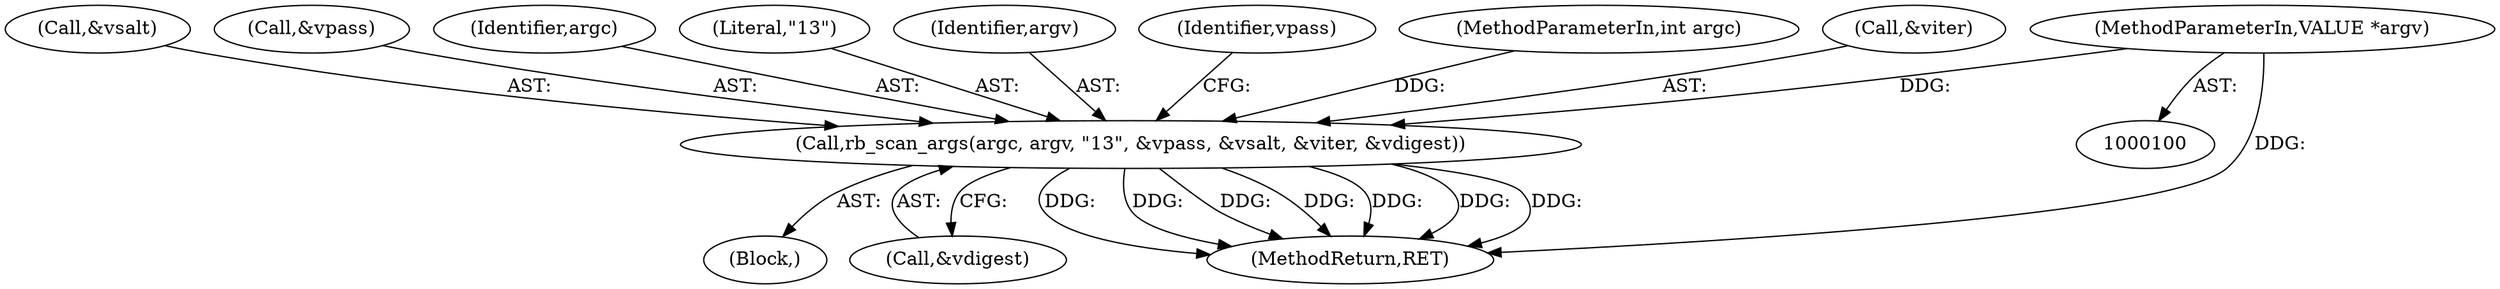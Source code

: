 digraph "0_openssl_8108e0a6db133f3375608303fdd2083eb5115062_2@pointer" {
"1000102" [label="(MethodParameterIn,VALUE *argv)"];
"1000118" [label="(Call,rb_scan_args(argc, argv, \"13\", &vpass, &vsalt, &viter, &vdigest))"];
"1000102" [label="(MethodParameterIn,VALUE *argv)"];
"1000124" [label="(Call,&vsalt)"];
"1000122" [label="(Call,&vpass)"];
"1000119" [label="(Identifier,argc)"];
"1000128" [label="(Call,&vdigest)"];
"1000121" [label="(Literal,\"13\")"];
"1000120" [label="(Identifier,argv)"];
"1000131" [label="(Identifier,vpass)"];
"1000101" [label="(MethodParameterIn,int argc)"];
"1000104" [label="(Block,)"];
"1000214" [label="(MethodReturn,RET)"];
"1000118" [label="(Call,rb_scan_args(argc, argv, \"13\", &vpass, &vsalt, &viter, &vdigest))"];
"1000126" [label="(Call,&viter)"];
"1000102" -> "1000100"  [label="AST: "];
"1000102" -> "1000214"  [label="DDG: "];
"1000102" -> "1000118"  [label="DDG: "];
"1000118" -> "1000104"  [label="AST: "];
"1000118" -> "1000128"  [label="CFG: "];
"1000119" -> "1000118"  [label="AST: "];
"1000120" -> "1000118"  [label="AST: "];
"1000121" -> "1000118"  [label="AST: "];
"1000122" -> "1000118"  [label="AST: "];
"1000124" -> "1000118"  [label="AST: "];
"1000126" -> "1000118"  [label="AST: "];
"1000128" -> "1000118"  [label="AST: "];
"1000131" -> "1000118"  [label="CFG: "];
"1000118" -> "1000214"  [label="DDG: "];
"1000118" -> "1000214"  [label="DDG: "];
"1000118" -> "1000214"  [label="DDG: "];
"1000118" -> "1000214"  [label="DDG: "];
"1000118" -> "1000214"  [label="DDG: "];
"1000118" -> "1000214"  [label="DDG: "];
"1000118" -> "1000214"  [label="DDG: "];
"1000101" -> "1000118"  [label="DDG: "];
}
